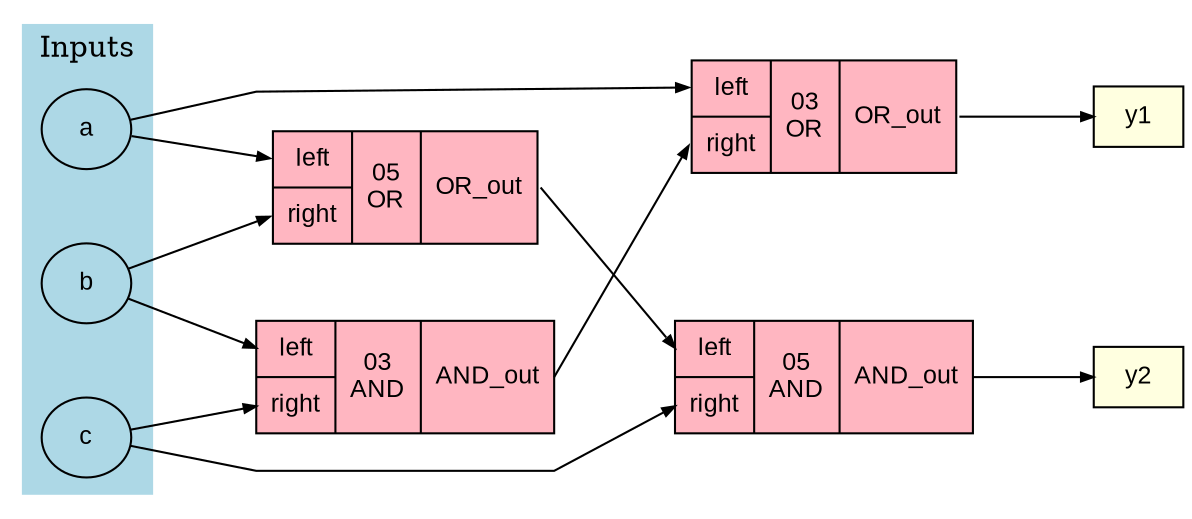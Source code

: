 digraph parenthesis_demo {
	graph [concentrate=false dpi=300 nodesep=0.5 ordering=out rankdir=LR ranksep=0.8 splines=polyline]
	node [fillcolor=white fontname=Arial fontsize=12 height=0.4 margin=0.1 penwidth=1.0 shape=record style=filled width=0.6]
	edge [arrowhead=normal arrowsize=0.6 fontname=Arial fontsize=10 penwidth=1.0]
	a [label=a fillcolor=lightblue shape=ellipse style=filled]
	b [label=b fillcolor=lightblue shape=ellipse style=filled]
	c [label=c fillcolor=lightblue shape=ellipse style=filled]
	y1 [label=y1 fillcolor=lightyellow shape=box style=filled]
	y2 [label=y2 fillcolor=lightyellow shape=box style=filled]
	op_AND_03 [label="{{<A> left|<B> right}|{03\nAND}|<out> AND_out}" fillcolor=lightpink shape=record style=filled]
	b -> op_AND_03:A
	c -> op_AND_03:B
	op_OR_02 [label="{{<A> left|<B> right}|{03\nOR}|<out> OR_out}" fillcolor=lightpink shape=record style=filled]
	a -> op_OR_02:A
	op_AND_03:out -> op_OR_02:B
	op_OR_02:out -> y1
	op_OR_05 [label="{{<A> left|<B> right}|{05\nOR}|<out> OR_out}" fillcolor=lightpink shape=record style=filled]
	a -> op_OR_05:A
	b -> op_OR_05:B
	op_AND_04 [label="{{<A> left|<B> right}|{05\nAND}|<out> AND_out}" fillcolor=lightpink shape=record style=filled]
	op_OR_05:out -> op_AND_04:A
	c -> op_AND_04:B
	op_AND_04:out -> y2
	subgraph cluster_inputs {
		color=lightblue label=Inputs rank=source style=filled
		a
		b
		c
	}
}

